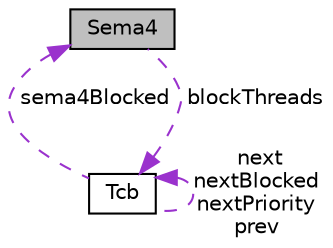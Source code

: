 digraph "Sema4"
{
 // LATEX_PDF_SIZE
  edge [fontname="Helvetica",fontsize="10",labelfontname="Helvetica",labelfontsize="10"];
  node [fontname="Helvetica",fontsize="10",shape=record];
  Node1 [label="Sema4",height=0.2,width=0.4,color="black", fillcolor="grey75", style="filled", fontcolor="black",tooltip=" "];
  Node2 -> Node1 [dir="back",color="darkorchid3",fontsize="10",style="dashed",label=" blockThreads" ,fontname="Helvetica"];
  Node2 [label="Tcb",height=0.2,width=0.4,color="black", fillcolor="white", style="filled",URL="$struct_tcb.html",tooltip=" "];
  Node2 -> Node2 [dir="back",color="darkorchid3",fontsize="10",style="dashed",label=" next\nnextBlocked\nnextPriority\nprev" ,fontname="Helvetica"];
  Node1 -> Node2 [dir="back",color="darkorchid3",fontsize="10",style="dashed",label=" sema4Blocked" ,fontname="Helvetica"];
}
